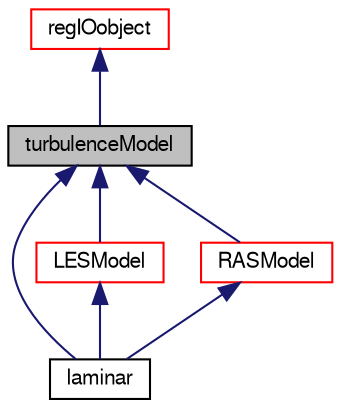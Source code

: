digraph "turbulenceModel"
{
  bgcolor="transparent";
  edge [fontname="FreeSans",fontsize="10",labelfontname="FreeSans",labelfontsize="10"];
  node [fontname="FreeSans",fontsize="10",shape=record];
  Node0 [label="turbulenceModel",height=0.2,width=0.4,color="black", fillcolor="grey75", style="filled", fontcolor="black"];
  Node1 -> Node0 [dir="back",color="midnightblue",fontsize="10",style="solid",fontname="FreeSans"];
  Node1 [label="regIOobject",height=0.2,width=0.4,color="red",URL="$a26334.html",tooltip="regIOobject is an abstract class derived from IOobject to handle automatic object registration with t..."];
  Node0 -> Node3 [dir="back",color="midnightblue",fontsize="10",style="solid",fontname="FreeSans"];
  Node3 [label="laminar",height=0.2,width=0.4,color="black",URL="$a31098.html",tooltip="Turbulence model for laminar incompressible flow. "];
  Node0 -> Node4 [dir="back",color="midnightblue",fontsize="10",style="solid",fontname="FreeSans"];
  Node4 [label="LESModel",height=0.2,width=0.4,color="red",URL="$a30874.html",tooltip="Base class for all incompressible flow LES SGS models. "];
  Node4 -> Node3 [dir="back",color="midnightblue",fontsize="10",style="solid",fontname="FreeSans"];
  Node0 -> Node24 [dir="back",color="midnightblue",fontsize="10",style="solid",fontname="FreeSans"];
  Node24 [label="RASModel",height=0.2,width=0.4,color="red",URL="$a31074.html",tooltip="Abstract base class for incompressible turbulence models. "];
  Node24 -> Node3 [dir="back",color="midnightblue",fontsize="10",style="solid",fontname="FreeSans"];
}
